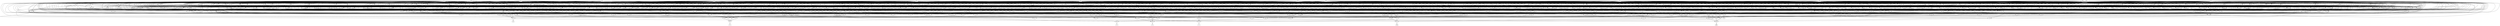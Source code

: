 digraph G {
    953 -> 547;
    996 -> 547;
    541 -> 547;
    640 -> 547;
    690 -> 547;
    458 -> 953;
    641 -> 953;
    525 -> 953;
    707 -> 953;
    362 -> 953;
    598 -> 707;
    537 -> 707;
    990 -> 707;
    415 -> 537;
    553 -> 537;
    1003 -> 415;
    652 -> 415;
    540 -> 553;
    1003 -> 553;
    1003 -> 990;
    591 -> 990;
    652 -> 990;
    529 -> 458;
    570 -> 458;
    592 -> 458;
    990 -> 458;
    598 -> 592;
    540 -> 592;
    611 -> 592;
    1003 -> 592;
    540 -> 570;
    652 -> 570;
    611 -> 529;
    591 -> 529;
    878 -> 362;
    521 -> 362;
    598 -> 362;
    611 -> 521;
    591 -> 521;
    525 -> 521;
    525 -> 878;
    641 -> 878;
    611 -> 878;
    591 -> 878;
    413 -> 996;
    609 -> 996;
    624 -> 996;
    516 -> 996;
    584 -> 516;
    595 -> 516;
    598 -> 516;
    569 -> 516;
    1003 -> 516;
    473 -> 569;
    641 -> 569;
    591 -> 569;
    652 -> 473;
    525 -> 473;
    611 -> 595;
    525 -> 595;
    525 -> 584;
    641 -> 584;
    611 -> 584;
    540 -> 624;
    641 -> 624;
    525 -> 413;
    1003 -> 413;
    611 -> 413;
    652 -> 609;
    525 -> 609;
    611 -> 609;
    591 -> 609;
    618 -> 541;
    552 -> 541;
    575 -> 541;
    355 -> 541;
    525 -> 575;
    598 -> 575;
    537 -> 575;
    641 -> 575;
    755 -> 355;
    598 -> 355;
    641 -> 355;
    591 -> 355;
    1003 -> 755;
    611 -> 755;
    525 -> 552;
    641 -> 552;
    591 -> 552;
    1003 -> 618;
    598 -> 618;
    618 -> 640;
    549 -> 640;
    537 -> 640;
    492 -> 640;
    641 -> 492;
    598 -> 492;
    591 -> 549;
    525 -> 549;
    598 -> 690;
    525 -> 690;
    521 -> 690;
    570 -> 690;
    566 -> 496;
    872 -> 496;
    480 -> 496;
    514 -> 496;
    472 -> 514;
    532 -> 514;
    364 -> 514;
    571 -> 514;
    952 -> 514;
    462 -> 364;
    625 -> 364;
    503 -> 364;
    522 -> 364;
    414 -> 364;
    583 -> 414;
    469 -> 414;
    505 -> 414;
    628 -> 414;
    971 -> 414;
    509 -> 971;
    611 -> 971;
    341 -> 971;
    559 -> 509;
    598 -> 509;
    628 -> 509;
    540 -> 505;
    591 -> 505;
    630 -> 469;
    559 -> 469;
    652 -> 583;
    632 -> 583;
    680 -> 462;
    632 -> 462;
    1003 -> 462;
    341 -> 462;
    611 -> 680;
    645 -> 680;
    1003 -> 503;
    628 -> 503;
    646 -> 503;
    591 -> 503;
    469 -> 503;
    652 -> 646;
    645 -> 646;
    439 -> 522;
    469 -> 522;
    561 -> 522;
    420 -> 522;
    467 -> 522;
    598 -> 439;
    1003 -> 439;
    632 -> 467;
    630 -> 467;
    645 -> 467;
    540 -> 420;
    611 -> 420;
    591 -> 420;
    632 -> 561;
    591 -> 561;
    439 -> 625;
    632 -> 625;
    645 -> 625;
    591 -> 625;
    341 -> 625;
    645 -> 952;
    655 -> 952;
    351 -> 952;
    657 -> 952;
    661 -> 952;
    603 -> 657;
    579 -> 657;
    611 -> 657;
    442 -> 657;
    557 -> 657;
    539 -> 442;
    646 -> 442;
    483 -> 442;
    559 -> 539;
    630 -> 539;
    632 -> 483;
    630 -> 483;
    598 -> 483;
    645 -> 483;
    652 -> 603;
    628 -> 603;
    439 -> 603;
    591 -> 603;
    645 -> 603;
    666 -> 557;
    341 -> 557;
    665 -> 557;
    611 -> 557;
    540 -> 666;
    632 -> 666;
    559 -> 666;
    628 -> 666;
    632 -> 665;
    598 -> 665;
    645 -> 665;
    341 -> 665;
    632 -> 579;
    630 -> 579;
    455 -> 661;
    670 -> 661;
    620 -> 661;
    903 -> 661;
    559 -> 903;
    652 -> 903;
    664 -> 903;
    645 -> 903;
    341 -> 903;
    598 -> 664;
    628 -> 664;
    540 -> 670;
    645 -> 670;
    559 -> 455;
    341 -> 455;
    540 -> 620;
    652 -> 620;
    341 -> 620;
    755 -> 351;
    528 -> 351;
    671 -> 351;
    719 -> 351;
    629 -> 351;
    1003 -> 629;
    671 -> 629;
    680 -> 629;
    630 -> 629;
    628 -> 629;
    652 -> 671;
    540 -> 671;
    632 -> 671;
    1003 -> 528;
    591 -> 528;
    645 -> 719;
    628 -> 719;
    341 -> 719;
    540 -> 655;
    515 -> 655;
    755 -> 655;
    632 -> 655;
    630 -> 655;
    559 -> 515;
    611 -> 515;
    591 -> 532;
    589 -> 532;
    499 -> 532;
    632 -> 499;
    505 -> 499;
    528 -> 499;
    632 -> 589;
    652 -> 589;
    341 -> 571;
    494 -> 571;
    528 -> 571;
    970 -> 571;
    601 -> 571;
    618 -> 601;
    430 -> 601;
    460 -> 601;
    341 -> 601;
    501 -> 601;
    632 -> 460;
    611 -> 460;
    630 -> 430;
    559 -> 430;
    652 -> 501;
    540 -> 501;
    630 -> 501;
    430 -> 970;
    598 -> 970;
    611 -> 970;
    628 -> 970;
    632 -> 494;
    559 -> 494;
    559 -> 472;
    628 -> 472;
    341 -> 472;
    548 -> 872;
    455 -> 872;
    621 -> 872;
    630 -> 872;
    499 -> 621;
    407 -> 621;
    674 -> 621;
    591 -> 621;
    598 -> 674;
    628 -> 674;
    570 -> 674;
    645 -> 674;
    645 -> 407;
    628 -> 407;
    618 -> 548;
    460 -> 548;
    433 -> 548;
    628 -> 548;
    632 -> 433;
    675 -> 433;
    755 -> 433;
    652 -> 675;
    611 -> 675;
    630 -> 480;
    357 -> 480;
    591 -> 480;
    359 -> 480;
    544 -> 480;
    602 -> 544;
    591 -> 544;
    489 -> 544;
    433 -> 544;
    679 -> 544;
    430 -> 679;
    628 -> 679;
    598 -> 602;
    559 -> 602;
    672 -> 602;
    681 -> 602;
    611 -> 602;
    632 -> 681;
    559 -> 681;
    598 -> 681;
    341 -> 681;
    628 -> 672;
    341 -> 672;
    540 -> 489;
    652 -> 489;
    611 -> 489;
    664 -> 359;
    469 -> 359;
    462 -> 359;
    687 -> 357;
    670 -> 357;
    559 -> 357;
    632 -> 687;
    652 -> 687;
    628 -> 687;
    666 -> 566;
    674 -> 566;
    691 -> 566;
    630 -> 566;
    611 -> 566;
    559 -> 691;
    1003 -> 691;
    670 -> 691;
    632 -> 691;
    696 -> 700;
    628 -> 700;
    598 -> 700;
    537 -> 700;
    616 -> 700;
    645 -> 616;
    685 -> 616;
    341 -> 616;
    501 -> 616;
    703 -> 616;
    712 -> 703;
    570 -> 703;
    687 -> 703;
    598 -> 712;
    628 -> 712;
    652 -> 685;
    540 -> 685;
    559 -> 685;
    540 -> 696;
    632 -> 696;
    536 -> 526;
    404 -> 526;
    452 -> 526;
    449 -> 526;
    451 -> 526;
    448 -> 536;
    343 -> 536;
    927 -> 536;
    445 -> 536;
    659 -> 536;
    441 -> 445;
    437 -> 445;
    630 -> 445;
    598 -> 445;
    641 -> 445;
    435 -> 437;
    533 -> 437;
    493 -> 437;
    512 -> 437;
    434 -> 437;
    619 -> 434;
    837 -> 434;
    488 -> 434;
    831 -> 434;
    1003 -> 488;
    559 -> 488;
    645 -> 831;
    628 -> 831;
    341 -> 831;
    632 -> 831;
    341 -> 619;
    628 -> 619;
    645 -> 619;
    632 -> 837;
    1003 -> 837;
    559 -> 837;
    559 -> 512;
    682 -> 512;
    1003 -> 682;
    632 -> 682;
    628 -> 493;
    341 -> 493;
    645 -> 493;
    632 -> 435;
    1003 -> 435;
    559 -> 435;
    645 -> 533;
    341 -> 533;
    628 -> 533;
    429 -> 441;
    435 -> 441;
    709 -> 441;
    628 -> 709;
    559 -> 709;
    645 -> 709;
    682 -> 709;
    341 -> 709;
    645 -> 429;
    628 -> 429;
    341 -> 429;
    426 -> 659;
    632 -> 659;
    562 -> 659;
    1008 -> 659;
    595 -> 659;
    638 -> 1008;
    430 -> 1008;
    319 -> 1008;
    333 -> 319;
    424 -> 319;
    645 -> 319;
    630 -> 319;
    632 -> 319;
    540 -> 424;
    652 -> 424;
    1003 -> 424;
    591 -> 333;
    1003 -> 333;
    540 -> 333;
    540 -> 638;
    632 -> 638;
    1003 -> 638;
    630 -> 562;
    341 -> 562;
    565 -> 562;
    570 -> 562;
    416 -> 562;
    645 -> 416;
    559 -> 416;
    654 -> 416;
    628 -> 416;
    333 -> 416;
    630 -> 654;
    341 -> 654;
    1003 -> 565;
    645 -> 565;
    628 -> 565;
    333 -> 426;
    424 -> 426;
    559 -> 426;
    645 -> 426;
    341 -> 426;
    409 -> 448;
    405 -> 448;
    504 -> 448;
    512 -> 448;
    403 -> 448;
    599 -> 504;
    726 -> 504;
    401 -> 504;
    611 -> 599;
    647 -> 599;
    540 -> 647;
    525 -> 647;
    645 -> 726;
    628 -> 726;
    341 -> 726;
    641 -> 401;
    598 -> 401;
    630 -> 401;
    1003 -> 405;
    551 -> 405;
    493 -> 405;
    540 -> 551;
    632 -> 551;
    559 -> 551;
    645 -> 409;
    628 -> 409;
    341 -> 409;
    630 -> 403;
    525 -> 403;
    641 -> 403;
    611 -> 403;
    598 -> 403;
    473 -> 927;
    611 -> 927;
    652 -> 343;
    591 -> 343;
    485 -> 404;
    394 -> 404;
    688 -> 404;
    713 -> 404;
    382 -> 404;
    678 -> 485;
    380 -> 485;
    379 -> 485;
    935 -> 485;
    911 -> 678;
    374 -> 678;
    937 -> 678;
    373 -> 678;
    534 -> 678;
    559 -> 911;
    370 -> 911;
    553 -> 911;
    398 -> 911;
    383 -> 911;
    652 -> 370;
    525 -> 370;
    611 -> 370;
    591 -> 370;
    632 -> 383;
    559 -> 383;
    1003 -> 383;
    652 -> 398;
    525 -> 398;
    591 -> 398;
    540 -> 398;
    559 -> 373;
    367 -> 373;
    540 -> 373;
    632 -> 373;
    374 -> 373;
    630 -> 374;
    641 -> 374;
    598 -> 374;
    652 -> 367;
    525 -> 367;
    611 -> 367;
    1003 -> 367;
    647 -> 937;
    435 -> 937;
    708 -> 937;
    401 -> 937;
    763 -> 937;
    540 -> 708;
    1003 -> 708;
    525 -> 708;
    611 -> 708;
    559 -> 708;
    591 -> 763;
    652 -> 763;
    628 -> 534;
    645 -> 534;
    341 -> 534;
    327 -> 380;
    606 -> 380;
    638 -> 380;
    430 -> 606;
    719 -> 606;
    598 -> 606;
    525 -> 606;
    951 -> 327;
    470 -> 327;
    619 -> 327;
    605 -> 327;
    549 -> 327;
    645 -> 951;
    628 -> 951;
    630 -> 605;
    559 -> 605;
    598 -> 605;
    559 -> 470;
    630 -> 470;
    341 -> 470;
    598 -> 470;
    782 -> 379;
    358 -> 379;
    391 -> 379;
    595 -> 379;
    534 -> 782;
    469 -> 782;
    598 -> 782;
    694 -> 782;
    693 -> 782;
    645 -> 693;
    628 -> 693;
    630 -> 694;
    341 -> 694;
    598 -> 694;
    559 -> 694;
    694 -> 391;
    951 -> 391;
    796 -> 391;
    721 -> 391;
    350 -> 391;
    630 -> 796;
    598 -> 796;
    632 -> 350;
    1003 -> 350;
    652 -> 350;
    559 -> 721;
    341 -> 721;
    628 -> 721;
    645 -> 721;
    1003 -> 358;
    632 -> 358;
    652 -> 358;
    348 -> 935;
    718 -> 935;
    706 -> 935;
    888 -> 935;
    549 -> 935;
    354 -> 888;
    598 -> 888;
    540 -> 888;
    766 -> 888;
    632 -> 766;
    1003 -> 766;
    628 -> 354;
    630 -> 354;
    341 -> 354;
    559 -> 354;
    645 -> 354;
    478 -> 348;
    533 -> 348;
    719 -> 348;
    346 -> 348;
    338 -> 348;
    630 -> 478;
    559 -> 478;
    598 -> 478;
    598 -> 346;
    559 -> 346;
    630 -> 346;
    1003 -> 338;
    632 -> 338;
    540 -> 338;
    766 -> 718;
    409 -> 718;
    478 -> 718;
    1003 -> 706;
    630 -> 706;
    598 -> 706;
    619 -> 706;
    464 -> 706;
    540 -> 464;
    632 -> 464;
    559 -> 464;
    662 -> 394;
    546 -> 394;
    637 -> 394;
    634 -> 394;
    335 -> 394;
    533 -> 662;
    332 -> 662;
    326 -> 662;
    323 -> 662;
    512 -> 662;
    630 -> 323;
    341 -> 323;
    948 -> 323;
    585 -> 323;
    356 -> 323;
    628 -> 585;
    645 -> 585;
    598 -> 356;
    641 -> 356;
    652 -> 948;
    525 -> 948;
    591 -> 948;
    611 -> 948;
    540 -> 332;
    525 -> 332;
    591 -> 332;
    630 -> 326;
    598 -> 326;
    641 -> 326;
    586 -> 335;
    457 -> 335;
    543 -> 335;
    609 -> 335;
    555 -> 335;
    632 -> 555;
    316 -> 555;
    598 -> 316;
    645 -> 316;
    341 -> 316;
    641 -> 316;
    630 -> 586;
    525 -> 586;
    641 -> 586;
    591 -> 586;
    540 -> 457;
    632 -> 457;
    1003 -> 457;
    652 -> 543;
    645 -> 543;
    645 -> 546;
    559 -> 546;
    418 -> 546;
    712 -> 546;
    341 -> 546;
    624 -> 418;
    609 -> 418;
    313 -> 634;
    1003 -> 634;
    677 -> 634;
    311 -> 634;
    570 -> 634;
    477 -> 311;
    549 -> 311;
    341 -> 477;
    630 -> 477;
    559 -> 477;
    628 -> 477;
    598 -> 477;
    595 -> 677;
    310 -> 677;
    559 -> 677;
    309 -> 677;
    992 -> 677;
    611 -> 992;
    630 -> 992;
    641 -> 309;
    598 -> 309;
    645 -> 309;
    628 -> 309;
    598 -> 310;
    628 -> 310;
    341 -> 310;
    624 -> 313;
    609 -> 313;
    542 -> 313;
    307 -> 313;
    520 -> 313;
    540 -> 520;
    652 -> 520;
    525 -> 520;
    641 -> 520;
    591 -> 520;
    645 -> 307;
    559 -> 307;
    630 -> 307;
    341 -> 307;
    628 -> 307;
    645 -> 542;
    559 -> 542;
    630 -> 542;
    628 -> 542;
    435 -> 637;
    429 -> 637;
    948 -> 637;
    438 -> 637;
    630 -> 438;
    598 -> 438;
    641 -> 438;
    604 -> 688;
    304 -> 688;
    479 -> 688;
    432 -> 688;
    512 -> 604;
    549 -> 604;
    429 -> 604;
    722 -> 604;
    540 -> 604;
    598 -> 722;
    630 -> 722;
    652 -> 304;
    598 -> 304;
    406 -> 304;
    1003 -> 304;
    508 -> 304;
    611 -> 406;
    1003 -> 406;
    647 -> 406;
    641 -> 508;
    645 -> 508;
    628 -> 508;
    341 -> 508;
    591 -> 479;
    587 -> 479;
    342 -> 479;
    565 -> 479;
    418 -> 479;
    837 -> 342;
    309 -> 342;
    630 -> 587;
    652 -> 587;
    349 -> 432;
    878 -> 432;
    322 -> 432;
    425 -> 432;
    456 -> 432;
    521 -> 425;
    587 -> 425;
    978 -> 425;
    598 -> 978;
    645 -> 978;
    628 -> 978;
    719 -> 456;
    363 -> 456;
    419 -> 456;
    525 -> 456;
    630 -> 363;
    598 -> 363;
    632 -> 419;
    1003 -> 419;
    559 -> 419;
    652 -> 419;
    673 -> 322;
    647 -> 322;
    476 -> 322;
    922 -> 322;
    1003 -> 673;
    632 -> 673;
    559 -> 673;
    598 -> 476;
    641 -> 476;
    630 -> 476;
    591 -> 922;
    611 -> 922;
    652 -> 349;
    559 -> 349;
    598 -> 349;
    628 -> 349;
    341 -> 349;
    715 -> 713;
    717 -> 713;
    392 -> 713;
    361 -> 713;
    649 -> 713;
    521 -> 361;
    570 -> 361;
    590 -> 361;
    418 -> 361;
    645 -> 590;
    559 -> 590;
    1003 -> 590;
    628 -> 590;
    341 -> 590;
    866 -> 649;
    595 -> 649;
    763 -> 649;
    849 -> 649;
    723 -> 649;
    539 -> 723;
    457 -> 723;
    727 -> 723;
    482 -> 723;
    525 -> 727;
    591 -> 727;
    611 -> 727;
    652 -> 727;
    641 -> 482;
    645 -> 482;
    598 -> 482;
    628 -> 482;
    559 -> 849;
    712 -> 849;
    630 -> 866;
    341 -> 866;
    729 -> 392;
    520 -> 392;
    730 -> 392;
    878 -> 730;
    409 -> 730;
    651 -> 730;
    652 -> 651;
    1003 -> 651;
    630 -> 729;
    598 -> 729;
    645 -> 729;
    628 -> 729;
    732 -> 715;
    990 -> 715;
    735 -> 715;
    738 -> 715;
    341 -> 732;
    630 -> 732;
    540 -> 735;
    525 -> 735;
    632 -> 738;
    645 -> 738;
    409 -> 717;
    727 -> 717;
    739 -> 717;
    741 -> 717;
    641 -> 739;
    630 -> 739;
    598 -> 739;
    540 -> 739;
    632 -> 741;
    559 -> 741;
    446 -> 382;
    740 -> 382;
    699 -> 382;
    809 -> 382;
    747 -> 382;
    751 -> 446;
    663 -> 446;
    628 -> 446;
    567 -> 446;
    927 -> 446;
    796 -> 567;
    559 -> 567;
    744 -> 567;
    753 -> 567;
    641 -> 567;
    598 -> 744;
    645 -> 744;
    341 -> 744;
    540 -> 753;
    632 -> 753;
    598 -> 751;
    645 -> 751;
    540 -> 663;
    630 -> 663;
    641 -> 663;
    726 -> 740;
    948 -> 740;
    438 -> 740;
    756 -> 740;
    673 -> 740;
    619 -> 756;
    332 -> 756;
    326 -> 756;
    387 -> 699;
    760 -> 699;
    761 -> 699;
    375 -> 699;
    764 -> 375;
    337 -> 375;
    724 -> 375;
    697 -> 375;
    494 -> 375;
    341 -> 724;
    630 -> 724;
    598 -> 724;
    540 -> 697;
    652 -> 697;
    525 -> 697;
    641 -> 697;
    591 -> 697;
    540 -> 764;
    525 -> 764;
    598 -> 764;
    630 -> 764;
    641 -> 764;
    652 -> 337;
    611 -> 337;
    591 -> 337;
    767 -> 387;
    400 -> 387;
    838 -> 387;
    663 -> 387;
    628 -> 387;
    598 -> 838;
    645 -> 838;
    598 -> 767;
    641 -> 767;
    652 -> 400;
    630 -> 400;
    559 -> 400;
    341 -> 760;
    768 -> 760;
    624 -> 760;
    430 -> 760;
    712 -> 760;
    540 -> 768;
    559 -> 768;
    641 -> 768;
    525 -> 761;
    611 -> 761;
    591 -> 761;
    775 -> 809;
    533 -> 809;
    440 -> 809;
    776 -> 809;
    895 -> 809;
    430 -> 776;
    780 -> 776;
    1003 -> 776;
    628 -> 776;
    598 -> 780;
    645 -> 780;
    341 -> 780;
    600 -> 440;
    781 -> 440;
    719 -> 440;
    783 -> 440;
    630 -> 783;
    559 -> 783;
    598 -> 783;
    1003 -> 783;
    598 -> 600;
    645 -> 600;
    628 -> 600;
    341 -> 600;
    630 -> 781;
    1003 -> 781;
    559 -> 781;
    595 -> 895;
    589 -> 895;
    401 -> 775;
    727 -> 775;
    837 -> 775;
    365 -> 775;
    403 -> 775;
    632 -> 365;
    1003 -> 365;
    652 -> 365;
    559 -> 365;
    591 -> 365;
    673 -> 747;
    719 -> 747;
    785 -> 747;
    787 -> 747;
    325 -> 747;
    726 -> 787;
    429 -> 787;
    1003 -> 787;
    559 -> 787;
    632 -> 787;
    647 -> 785;
    722 -> 785;
    641 -> 785;
    591 -> 785;
    788 -> 325;
    748 -> 325;
    761 -> 325;
    770 -> 325;
    645 -> 748;
    559 -> 748;
    341 -> 748;
    645 -> 788;
    630 -> 788;
    540 -> 770;
    628 -> 770;
    641 -> 770;
    1003 -> 770;
    710 -> 452;
    591 -> 452;
    638 -> 452;
    790 -> 452;
    513 -> 452;
    370 -> 790;
    429 -> 790;
    374 -> 790;
    443 -> 790;
    792 -> 790;
    630 -> 792;
    588 -> 792;
    482 -> 792;
    531 -> 792;
    559 -> 792;
    341 -> 531;
    529 -> 531;
    992 -> 531;
    407 -> 531;
    492 -> 531;
    652 -> 588;
    525 -> 588;
    611 -> 588;
    591 -> 588;
    628 -> 443;
    793 -> 443;
    388 -> 443;
    652 -> 388;
    559 -> 388;
    525 -> 793;
    611 -> 793;
    591 -> 793;
    795 -> 513;
    797 -> 513;
    802 -> 513;
    598 -> 513;
    595 -> 513;
    534 -> 802;
    478 -> 802;
    803 -> 802;
    331 -> 802;
    722 -> 331;
    804 -> 331;
    560 -> 331;
    808 -> 331;
    810 -> 331;
    632 -> 808;
    591 -> 808;
    652 -> 808;
    645 -> 810;
    559 -> 810;
    341 -> 810;
    630 -> 810;
    598 -> 810;
    645 -> 804;
    628 -> 804;
    341 -> 804;
    1003 -> 804;
    632 -> 560;
    559 -> 560;
    652 -> 803;
    632 -> 803;
    1003 -> 803;
    726 -> 797;
    493 -> 797;
    630 -> 797;
    559 -> 797;
    803 -> 797;
    646 -> 795;
    539 -> 795;
    619 -> 795;
    383 -> 795;
    827 -> 710;
    540 -> 710;
    848 -> 710;
    611 -> 710;
    525 -> 710;
    396 -> 848;
    978 -> 848;
    696 -> 848;
    320 -> 848;
    626 -> 848;
    645 -> 320;
    722 -> 320;
    780 -> 320;
    346 -> 320;
    598 -> 626;
    341 -> 626;
    464 -> 626;
    540 -> 396;
    630 -> 396;
    341 -> 827;
    630 -> 827;
    598 -> 827;
    628 -> 827;
    559 -> 827;
    812 -> 449;
    577 -> 449;
    384 -> 449;
    737 -> 449;
    468 -> 449;
    658 -> 384;
    813 -> 384;
    652 -> 384;
    815 -> 384;
    818 -> 384;
    819 -> 818;
    505 -> 818;
    347 -> 818;
    823 -> 818;
    719 -> 818;
    825 -> 823;
    826 -> 823;
    539 -> 823;
    356 -> 823;
    635 -> 823;
    652 -> 826;
    632 -> 826;
    559 -> 826;
    540 -> 825;
    632 -> 825;
    630 -> 825;
    525 -> 635;
    611 -> 635;
    591 -> 635;
    413 -> 347;
    826 -> 347;
    326 -> 347;
    507 -> 347;
    356 -> 347;
    540 -> 507;
    652 -> 507;
    525 -> 507;
    611 -> 507;
    591 -> 507;
    982 -> 819;
    409 -> 819;
    951 -> 819;
    829 -> 819;
    403 -> 819;
    559 -> 982;
    1003 -> 982;
    632 -> 982;
    341 -> 829;
    1003 -> 829;
    559 -> 829;
    632 -> 829;
    832 -> 815;
    630 -> 815;
    930 -> 815;
    833 -> 815;
    835 -> 815;
    552 -> 832;
    611 -> 832;
    836 -> 832;
    645 -> 832;
    652 -> 836;
    525 -> 836;
    641 -> 836;
    611 -> 836;
    471 -> 833;
    584 -> 833;
    559 -> 833;
    591 -> 471;
    652 -> 471;
    341 -> 471;
    839 -> 930;
    761 -> 930;
    312 -> 930;
    525 -> 312;
    559 -> 312;
    630 -> 312;
    641 -> 312;
    611 -> 312;
    645 -> 839;
    341 -> 839;
    641 -> 839;
    540 -> 835;
    632 -> 835;
    1003 -> 835;
    599 -> 658;
    673 -> 658;
    534 -> 658;
    401 -> 658;
    611 -> 813;
    840 -> 813;
    341 -> 813;
    630 -> 813;
    342 -> 813;
    628 -> 840;
    401 -> 840;
    647 -> 840;
    922 -> 840;
    435 -> 840;
    841 -> 468;
    476 -> 468;
    683 -> 468;
    842 -> 468;
    761 -> 468;
    316 -> 842;
    753 -> 842;
    563 -> 842;
    825 -> 563;
    530 -> 563;
    326 -> 563;
    826 -> 563;
    598 -> 530;
    645 -> 530;
    641 -> 530;
    844 -> 683;
    845 -> 683;
    551 -> 683;
    722 -> 844;
    641 -> 844;
    598 -> 845;
    341 -> 845;
    641 -> 845;
    645 -> 841;
    682 -> 841;
    623 -> 841;
    305 -> 841;
    771 -> 841;
    533 -> 771;
    559 -> 771;
    721 -> 771;
    948 -> 771;
    766 -> 771;
    591 -> 305;
    673 -> 305;
    647 -> 305;
    719 -> 305;
    538 -> 623;
    502 -> 623;
    525 -> 538;
    611 -> 538;
    540 -> 502;
    652 -> 502;
    591 -> 502;
    847 -> 812;
    569 -> 812;
    334 -> 812;
    641 -> 812;
    457 -> 812;
    862 -> 334;
    645 -> 334;
    341 -> 334;
    337 -> 334;
    580 -> 334;
    851 -> 580;
    525 -> 580;
    630 -> 580;
    645 -> 851;
    559 -> 851;
    652 -> 862;
    525 -> 862;
    591 -> 862;
    559 -> 847;
    341 -> 847;
    570 -> 737;
    798 -> 737;
    852 -> 737;
    853 -> 737;
    733 -> 737;
    550 -> 798;
    549 -> 798;
    533 -> 798;
    854 -> 798;
    643 -> 798;
    830 -> 643;
    665 -> 643;
    817 -> 643;
    611 -> 643;
    525 -> 643;
    598 -> 817;
    645 -> 817;
    628 -> 817;
    341 -> 817;
    645 -> 830;
    559 -> 830;
    598 -> 830;
    630 -> 830;
    628 -> 830;
    539 -> 854;
    857 -> 854;
    401 -> 854;
    896 -> 854;
    793 -> 854;
    525 -> 857;
    591 -> 857;
    611 -> 857;
    630 -> 896;
    641 -> 896;
    598 -> 896;
    559 -> 896;
    632 -> 550;
    860 -> 550;
    681 -> 550;
    410 -> 550;
    729 -> 550;
    645 -> 860;
    341 -> 860;
    630 -> 860;
    559 -> 860;
    598 -> 860;
    632 -> 410;
    630 -> 410;
    598 -> 410;
    645 -> 410;
    863 -> 733;
    850 -> 733;
    867 -> 733;
    377 -> 733;
    869 -> 733;
    356 -> 863;
    873 -> 863;
    632 -> 873;
    1003 -> 873;
    559 -> 873;
    726 -> 377;
    383 -> 377;
    476 -> 377;
    619 -> 867;
    438 -> 867;
    874 -> 867;
    632 -> 874;
    1003 -> 874;
    559 -> 874;
    540 -> 869;
    525 -> 869;
    611 -> 869;
    591 -> 869;
    628 -> 850;
    630 -> 850;
    341 -> 850;
    645 -> 850;
    875 -> 852;
    598 -> 852;
    641 -> 852;
    921 -> 852;
    332 -> 852;
    619 -> 921;
    363 -> 921;
    874 -> 921;
    641 -> 921;
    630 -> 875;
    341 -> 875;
    951 -> 875;
    982 -> 875;
    714 -> 853;
    1000 -> 853;
    695 -> 853;
    595 -> 853;
    539 -> 714;
    493 -> 714;
    358 -> 714;
    598 -> 714;
    430 -> 695;
    632 -> 695;
    467 -> 695;
    570 -> 695;
    598 -> 695;
    560 -> 1000;
    620 -> 1000;
    598 -> 1000;
    581 -> 1000;
    990 -> 1000;
    632 -> 581;
    630 -> 581;
    645 -> 581;
    876 -> 577;
    873 -> 577;
    877 -> 577;
    332 -> 577;
    630 -> 876;
    341 -> 876;
    598 -> 876;
    641 -> 876;
    585 -> 876;
    630 -> 877;
    341 -> 877;
    383 -> 877;
    598 -> 877;
    879 -> 877;
    645 -> 879;
    628 -> 879;
    641 -> 879;
    915 -> 451;
    353 -> 451;
    686 -> 451;
    880 -> 451;
    752 -> 451;
    631 -> 915;
    881 -> 915;
    777 -> 915;
    882 -> 915;
    889 -> 915;
    738 -> 631;
    594 -> 631;
    527 -> 631;
    720 -> 631;
    893 -> 631;
    724 -> 594;
    697 -> 594;
    645 -> 893;
    894 -> 893;
    897 -> 893;
    470 -> 893;
    632 -> 894;
    591 -> 894;
    1003 -> 894;
    525 -> 894;
    540 -> 894;
    632 -> 897;
    628 -> 897;
    494 -> 527;
    341 -> 527;
    307 -> 527;
    735 -> 527;
    990 -> 527;
    898 -> 720;
    586 -> 720;
    902 -> 720;
    525 -> 898;
    341 -> 898;
    611 -> 898;
    591 -> 898;
    641 -> 898;
    652 -> 902;
    632 -> 902;
    1003 -> 902;
    559 -> 902;
    906 -> 881;
    650 -> 881;
    909 -> 881;
    524 -> 881;
    314 -> 881;
    726 -> 524;
    374 -> 524;
    948 -> 524;
    873 -> 524;
    540 -> 524;
    628 -> 314;
    673 -> 314;
    476 -> 314;
    857 -> 314;
    615 -> 314;
    645 -> 615;
    341 -> 615;
    641 -> 909;
    793 -> 909;
    899 -> 909;
    1003 -> 909;
    472 -> 909;
    540 -> 899;
    652 -> 899;
    598 -> 899;
    611 -> 899;
    1003 -> 899;
    457 -> 650;
    910 -> 650;
    837 -> 650;
    438 -> 650;
    559 -> 910;
    598 -> 910;
    641 -> 910;
    591 -> 906;
    719 -> 906;
    473 -> 906;
    891 -> 777;
    912 -> 777;
    749 -> 777;
    967 -> 777;
    559 -> 891;
    403 -> 891;
    914 -> 891;
    632 -> 891;
    409 -> 891;
    540 -> 914;
    652 -> 914;
    591 -> 914;
    1003 -> 912;
    628 -> 912;
    784 -> 912;
    916 -> 912;
    652 -> 784;
    525 -> 784;
    641 -> 784;
    611 -> 784;
    591 -> 784;
    630 -> 916;
    559 -> 916;
    525 -> 916;
    641 -> 916;
    591 -> 916;
    533 -> 749;
    401 -> 749;
    982 -> 749;
    857 -> 749;
    540 -> 749;
    850 -> 967;
    894 -> 967;
    559 -> 967;
    598 -> 967;
    630 -> 882;
    341 -> 882;
    436 -> 882;
    920 -> 882;
    759 -> 882;
    598 -> 920;
    488 -> 920;
    502 -> 920;
    538 -> 920;
    591 -> 759;
    374 -> 759;
    874 -> 759;
    540 -> 759;
    619 -> 759;
    641 -> 436;
    628 -> 436;
    356 -> 889;
    869 -> 889;
    875 -> 889;
    418 -> 889;
    843 -> 889;
    645 -> 843;
    559 -> 843;
    598 -> 843;
    632 -> 843;
    341 -> 843;
    923 -> 353;
    928 -> 353;
    779 -> 353;
    929 -> 353;
    931 -> 353;
    447 -> 931;
    668 -> 931;
    510 -> 931;
    806 -> 931;
    736 -> 931;
    761 -> 510;
    828 -> 510;
    932 -> 510;
    934 -> 510;
    936 -> 510;
    641 -> 936;
    598 -> 936;
    540 -> 936;
    645 -> 936;
    628 -> 936;
    611 -> 934;
    630 -> 934;
    591 -> 934;
    652 -> 934;
    630 -> 828;
    540 -> 828;
    645 -> 828;
    641 -> 828;
    652 -> 932;
    632 -> 932;
    1003 -> 932;
    473 -> 447;
    719 -> 447;
    938 -> 447;
    960 -> 447;
    630 -> 938;
    641 -> 938;
    632 -> 960;
    1003 -> 960;
    559 -> 960;
    598 -> 960;
    383 -> 668;
    438 -> 668;
    588 -> 668;
    719 -> 806;
    940 -> 806;
    473 -> 806;
    943 -> 806;
    609 -> 806;
    540 -> 940;
    1003 -> 940;
    641 -> 940;
    611 -> 940;
    540 -> 943;
    598 -> 943;
    645 -> 943;
    641 -> 943;
    632 -> 943;
    761 -> 736;
    932 -> 736;
    839 -> 736;
    701 -> 736;
    784 -> 736;
    540 -> 701;
    632 -> 701;
    1003 -> 701;
    645 -> 701;
    341 -> 701;
    599 -> 923;
    719 -> 923;
    476 -> 923;
    874 -> 923;
    418 -> 779;
    560 -> 779;
    598 -> 779;
    385 -> 779;
    494 -> 385;
    719 -> 385;
    367 -> 385;
    438 -> 385;
    878 -> 929;
    944 -> 929;
    945 -> 929;
    947 -> 929;
    739 -> 947;
    874 -> 947;
    719 -> 947;
    386 -> 947;
    609 -> 947;
    1003 -> 386;
    630 -> 386;
    645 -> 386;
    628 -> 386;
    641 -> 386;
    652 -> 944;
    630 -> 944;
    978 -> 944;
    761 -> 945;
    826 -> 945;
    845 -> 945;
    435 -> 928;
    409 -> 928;
    401 -> 928;
    727 -> 928;
    820 -> 686;
    925 -> 686;
    949 -> 686;
    954 -> 686;
    508 -> 820;
    864 -> 820;
    517 -> 820;
    821 -> 820;
    956 -> 820;
    712 -> 821;
    615 -> 821;
    521 -> 821;
    704 -> 821;
    817 -> 821;
    540 -> 704;
    652 -> 704;
    525 -> 704;
    641 -> 704;
    509 -> 956;
    624 -> 956;
    609 -> 956;
    520 -> 956;
    477 -> 956;
    591 -> 517;
    652 -> 517;
    628 -> 517;
    312 -> 517;
    975 -> 517;
    540 -> 975;
    1003 -> 975;
    540 -> 864;
    652 -> 864;
    598 -> 864;
    609 -> 925;
    868 -> 925;
    704 -> 925;
    462 -> 925;
    957 -> 925;
    874 -> 957;
    719 -> 957;
    764 -> 957;
    961 -> 957;
    962 -> 957;
    611 -> 962;
    645 -> 962;
    341 -> 962;
    559 -> 962;
    630 -> 962;
    632 -> 961;
    1003 -> 961;
    591 -> 961;
    525 -> 961;
    652 -> 961;
    632 -> 868;
    630 -> 868;
    598 -> 868;
    645 -> 868;
    641 -> 868;
    964 -> 949;
    761 -> 949;
    623 -> 949;
    966 -> 949;
    968 -> 966;
    682 -> 966;
    356 -> 966;
    341 -> 966;
    559 -> 968;
    645 -> 968;
    887 -> 964;
    918 -> 964;
    652 -> 887;
    1003 -> 887;
    559 -> 887;
    628 -> 918;
    341 -> 918;
    641 -> 918;
    409 -> 954;
    383 -> 954;
    438 -> 954;
    793 -> 954;
    969 -> 954;
    878 -> 969;
    712 -> 969;
    615 -> 969;
    540 -> 880;
    807 -> 880;
    773 -> 880;
    904 -> 880;
    972 -> 880;
    589 -> 773;
    708 -> 773;
    976 -> 773;
    401 -> 773;
    429 -> 773;
    725 -> 976;
    457 -> 976;
    837 -> 976;
    647 -> 976;
    763 -> 976;
    525 -> 725;
    611 -> 725;
    979 -> 972;
    326 -> 972;
    352 -> 972;
    844 -> 972;
    927 -> 972;
    982 -> 979;
    534 -> 979;
    726 -> 979;
    874 -> 979;
    493 -> 352;
    982 -> 352;
    619 -> 352;
    383 -> 352;
    493 -> 807;
    401 -> 807;
    383 -> 807;
    948 -> 807;
    981 -> 807;
    401 -> 981;
    741 -> 981;
    804 -> 981;
    857 -> 981;
    983 -> 904;
    990 -> 904;
    870 -> 904;
    595 -> 904;
    559 -> 983;
    645 -> 983;
    628 -> 983;
    630 -> 983;
    463 -> 983;
    645 -> 463;
    632 -> 463;
    559 -> 463;
    628 -> 463;
    341 -> 463;
    341 -> 870;
    630 -> 870;
    559 -> 870;
    628 -> 870;
    424 -> 870;
    984 -> 752;
    987 -> 752;
    656 -> 752;
    988 -> 752;
    574 -> 752;
    892 -> 988;
    429 -> 988;
    374 -> 988;
    540 -> 988;
    750 -> 988;
    551 -> 750;
    378 -> 750;
    751 -> 750;
    825 -> 750;
    836 -> 750;
    598 -> 378;
    341 -> 378;
    591 -> 892;
    611 -> 892;
    559 -> 892;
    473 -> 892;
    989 -> 892;
    632 -> 989;
    1003 -> 989;
    991 -> 987;
    850 -> 987;
    412 -> 987;
    927 -> 987;
    310 -> 412;
    641 -> 412;
    498 -> 412;
    389 -> 412;
    540 -> 389;
    559 -> 389;
    630 -> 498;
    598 -> 498;
    641 -> 498;
    628 -> 498;
    552 -> 991;
    618 -> 991;
    435 -> 991;
    647 -> 991;
    858 -> 656;
    993 -> 656;
    995 -> 656;
    941 -> 656;
    917 -> 656;
    758 -> 941;
    997 -> 941;
    525 -> 941;
    508 -> 941;
    999 -> 941;
    641 -> 997;
    645 -> 997;
    628 -> 997;
    525 -> 758;
    630 -> 758;
    611 -> 758;
    540 -> 999;
    652 -> 999;
    1003 -> 999;
    598 -> 999;
    591 -> 999;
    540 -> 917;
    565 -> 917;
    630 -> 917;
    1001 -> 917;
    836 -> 917;
    540 -> 1001;
    1003 -> 1001;
    559 -> 1001;
    628 -> 1001;
    341 -> 1001;
    529 -> 995;
    492 -> 995;
    619 -> 995;
    419 -> 995;
    598 -> 993;
    533 -> 993;
    600 -> 993;
    630 -> 993;
    641 -> 993;
    473 -> 858;
    873 -> 858;
    611 -> 858;
    1004 -> 984;
    612 -> 984;
    308 -> 984;
    919 -> 984;
    793 -> 984;
    598 -> 308;
    641 -> 308;
    494 -> 308;
    1003 -> 308;
    341 -> 308;
    732 -> 612;
    632 -> 612;
    545 -> 612;
    439 -> 612;
    641 -> 545;
    645 -> 545;
    997 -> 1004;
    1005 -> 1004;
    436 -> 1004;
    783 -> 1004;
    630 -> 1005;
    598 -> 1005;
    1003 -> 1005;
    540 -> 919;
    652 -> 919;
    865 -> 574;
    874 -> 574;
    837 -> 574;
    1007 -> 574;
    974 -> 574;
    409 -> 1007;
    586 -> 1007;
    767 -> 1007;
    409 -> 865;
    767 -> 865;
    758 -> 865;
    738 -> 974;
    764 -> 974;
    337 -> 974;
    856 -> 924;
    1009 -> 924;
    1011 -> 924;
    1012 -> 924;
    330 -> 924;
    302 -> 856;
    329 -> 856;
    667 -> 856;
    301 -> 856;
    1006 -> 856;
    560 -> 302;
    975 -> 302;
    584 -> 302;
    300 -> 302;
    299 -> 302;
    611 -> 299;
    951 -> 299;
    492 -> 299;
    986 -> 299;
    559 -> 299;
    545 -> 986;
    540 -> 986;
    611 -> 986;
    591 -> 986;
    936 -> 986;
    628 -> 300;
    297 -> 300;
    598 -> 300;
    551 -> 300;
    540 -> 297;
    1003 -> 297;
    559 -> 297;
    573 -> 329;
    300 -> 329;
    645 -> 329;
    644 -> 329;
    295 -> 329;
    611 -> 295;
    873 -> 295;
    505 -> 295;
    294 -> 295;
    598 -> 295;
    559 -> 294;
    540 -> 294;
    632 -> 294;
    763 -> 294;
    611 -> 294;
    1003 -> 573;
    628 -> 573;
    388 -> 573;
    826 -> 573;
    598 -> 573;
    525 -> 644;
    641 -> 644;
    902 -> 667;
    573 -> 667;
    559 -> 667;
    293 -> 667;
    552 -> 667;
    460 -> 293;
    591 -> 293;
    647 -> 293;
    585 -> 293;
    292 -> 293;
    598 -> 292;
    525 -> 292;
    591 -> 292;
    645 -> 292;
    692 -> 292;
    540 -> 692;
    1003 -> 692;
    632 -> 692;
    290 -> 301;
    559 -> 301;
    525 -> 301;
    591 -> 301;
    321 -> 301;
    645 -> 290;
    770 -> 290;
    943 -> 290;
    289 -> 290;
    628 -> 289;
    641 -> 289;
    838 -> 289;
    855 -> 321;
    741 -> 321;
    288 -> 321;
    492 -> 321;
    543 -> 288;
    559 -> 288;
    632 -> 288;
    922 -> 288;
    611 -> 855;
    505 -> 855;
    287 -> 855;
    611 -> 287;
    645 -> 287;
    591 -> 287;
    591 -> 1006;
    286 -> 1006;
    559 -> 1006;
    284 -> 1006;
    282 -> 1006;
    281 -> 284;
    932 -> 284;
    278 -> 284;
    277 -> 278;
    598 -> 278;
    628 -> 278;
    645 -> 278;
    611 -> 277;
    1003 -> 277;
    641 -> 277;
    652 -> 277;
    525 -> 277;
    598 -> 281;
    591 -> 281;
    641 -> 281;
    525 -> 281;
    645 -> 281;
    525 -> 286;
    687 -> 286;
    645 -> 286;
    611 -> 286;
    360 -> 286;
    611 -> 360;
    951 -> 360;
    598 -> 360;
    415 -> 360;
    835 -> 282;
    965 -> 282;
    559 -> 282;
    276 -> 282;
    705 -> 282;
    671 -> 705;
    767 -> 705;
    770 -> 705;
    645 -> 705;
    761 -> 705;
    598 -> 965;
    725 -> 965;
    644 -> 965;
    645 -> 965;
    628 -> 276;
    618 -> 276;
    540 -> 276;
    632 -> 276;
    857 -> 276;
    772 -> 1009;
    274 -> 1009;
    273 -> 1009;
    636 -> 1009;
    559 -> 1009;
    641 -> 772;
    803 -> 772;
    680 -> 772;
    272 -> 772;
    728 -> 772;
    997 -> 728;
    652 -> 728;
    591 -> 728;
    271 -> 728;
    755 -> 728;
    543 -> 271;
    436 -> 271;
    358 -> 272;
    973 -> 272;
    664 -> 272;
    990 -> 272;
    269 -> 272;
    652 -> 269;
    628 -> 269;
    702 -> 269;
    1003 -> 269;
    751 -> 269;
    652 -> 702;
    611 -> 702;
    591 -> 702;
    598 -> 973;
    611 -> 973;
    645 -> 973;
    899 -> 636;
    268 -> 636;
    704 -> 636;
    525 -> 636;
    645 -> 636;
    897 -> 268;
    618 -> 268;
    502 -> 268;
    538 -> 273;
    289 -> 273;
    578 -> 273;
    525 -> 578;
    645 -> 578;
    611 -> 578;
    267 -> 578;
    652 -> 267;
    632 -> 267;
    1003 -> 267;
    641 -> 267;
    793 -> 274;
    899 -> 274;
    588 -> 274;
    266 -> 274;
    520 -> 274;
    628 -> 266;
    632 -> 266;
    265 -> 1011;
    263 -> 1011;
    262 -> 1011;
    423 -> 1011;
    261 -> 1011;
    397 -> 265;
    751 -> 265;
    685 -> 265;
    1010 -> 265;
    886 -> 265;
    766 -> 1010;
    545 -> 1010;
    591 -> 1010;
    260 -> 1010;
    561 -> 260;
    460 -> 260;
    492 -> 260;
    645 -> 260;
    259 -> 886;
    857 -> 886;
    559 -> 886;
    927 -> 886;
    257 -> 886;
    598 -> 259;
    932 -> 259;
    897 -> 259;
    645 -> 259;
    530 -> 257;
    741 -> 257;
    488 -> 257;
    879 -> 257;
    505 -> 397;
    873 -> 397;
    696 -> 397;
    675 -> 397;
    628 -> 263;
    942 -> 263;
    570 -> 263;
    256 -> 263;
    794 -> 263;
    419 -> 794;
    751 -> 794;
    591 -> 794;
    768 -> 794;
    927 -> 794;
    559 -> 256;
    793 -> 256;
    632 -> 256;
    693 -> 256;
    591 -> 942;
    611 -> 942;
    559 -> 942;
    255 -> 262;
    638 -> 262;
    283 -> 262;
    253 -> 262;
    252 -> 262;
    645 -> 253;
    712 -> 253;
    250 -> 253;
    248 -> 253;
    559 -> 253;
    598 -> 248;
    793 -> 248;
    552 -> 248;
    645 -> 248;
    835 -> 248;
    611 -> 250;
    1003 -> 250;
    247 -> 250;
    525 -> 247;
    591 -> 247;
    528 -> 252;
    933 -> 252;
    583 -> 252;
    754 -> 252;
    559 -> 252;
    598 -> 933;
    725 -> 933;
    645 -> 933;
    460 -> 754;
    561 -> 754;
    473 -> 754;
    585 -> 754;
    932 -> 283;
    835 -> 283;
    712 -> 283;
    552 -> 283;
    245 -> 283;
    645 -> 245;
    611 -> 245;
    591 -> 255;
    645 -> 255;
    559 -> 255;
    598 -> 255;
    611 -> 255;
    628 -> 423;
    645 -> 423;
    570 -> 423;
    244 -> 423;
    243 -> 423;
    245 -> 243;
    664 -> 243;
    553 -> 243;
    559 -> 243;
    515 -> 244;
    645 -> 244;
    591 -> 244;
    696 -> 244;
    628 -> 244;
    645 -> 261;
    641 -> 261;
    242 -> 261;
    240 -> 261;
    1003 -> 242;
    628 -> 242;
    784 -> 242;
    439 -> 240;
    383 -> 240;
    588 -> 240;
    239 -> 1012;
    238 -> 1012;
    572 -> 1012;
    303 -> 1012;
    291 -> 1012;
    645 -> 303;
    235 -> 303;
    774 -> 303;
    233 -> 303;
    231 -> 303;
    540 -> 233;
    645 -> 233;
    955 -> 233;
    435 -> 233;
    716 -> 233;
    559 -> 716;
    746 -> 716;
    632 -> 716;
    763 -> 716;
    611 -> 716;
    1003 -> 746;
    598 -> 746;
    641 -> 955;
    611 -> 955;
    591 -> 955;
    641 -> 231;
    1003 -> 231;
    288 -> 231;
    230 -> 231;
    345 -> 231;
    460 -> 345;
    553 -> 345;
    702 -> 345;
    545 -> 345;
    685 -> 345;
    228 -> 230;
    598 -> 230;
    628 -> 230;
    645 -> 230;
    559 -> 230;
    1003 -> 228;
    591 -> 228;
    641 -> 228;
    540 -> 228;
    525 -> 228;
    389 -> 235;
    266 -> 235;
    725 -> 235;
    553 -> 774;
    559 -> 774;
    652 -> 774;
    751 -> 774;
    420 -> 774;
    652 -> 291;
    250 -> 291;
    849 -> 291;
    1003 -> 291;
    237 -> 291;
    628 -> 237;
    297 -> 237;
    933 -> 237;
    388 -> 237;
    226 -> 237;
    628 -> 226;
    767 -> 226;
    247 -> 226;
    1003 -> 572;
    857 -> 572;
    978 -> 572;
    559 -> 572;
    225 -> 572;
    528 -> 225;
    685 -> 225;
    436 -> 225;
    645 -> 225;
    664 -> 239;
    540 -> 239;
    525 -> 239;
    224 -> 239;
    645 -> 239;
    652 -> 224;
    529 -> 224;
    515 -> 238;
    951 -> 238;
    333 -> 238;
    598 -> 238;
    222 -> 330;
    669 -> 330;
    994 -> 330;
    511 -> 330;
    481 -> 330;
    920 -> 222;
    221 -> 222;
    219 -> 222;
    218 -> 222;
    216 -> 222;
    521 -> 216;
    570 -> 216;
    418 -> 216;
    855 -> 221;
    488 -> 221;
    436 -> 221;
    215 -> 221;
    598 -> 215;
    628 -> 215;
    922 -> 215;
    488 -> 215;
    647 -> 215;
    559 -> 219;
    763 -> 219;
    519 -> 219;
    564 -> 219;
    214 -> 219;
    492 -> 519;
    628 -> 519;
    245 -> 214;
    646 -> 214;
    540 -> 214;
    559 -> 214;
    525 -> 214;
    543 -> 564;
    559 -> 564;
    591 -> 564;
    525 -> 564;
    482 -> 218;
    529 -> 218;
    213 -> 218;
    210 -> 218;
    553 -> 213;
    515 -> 213;
    997 -> 213;
    591 -> 210;
    482 -> 210;
    309 -> 210;
    652 -> 210;
    559 -> 210;
    525 -> 669;
    381 -> 669;
    645 -> 669;
    389 -> 669;
    208 -> 669;
    598 -> 208;
    628 -> 208;
    641 -> 208;
    538 -> 208;
    611 -> 381;
    919 -> 381;
    266 -> 381;
    598 -> 994;
    628 -> 994;
    645 -> 994;
    249 -> 994;
    207 -> 994;
    350 -> 207;
    287 -> 207;
    559 -> 207;
    598 -> 207;
    652 -> 249;
    1003 -> 249;
    559 -> 249;
    525 -> 249;
    591 -> 249;
    598 -> 511;
    660 -> 511;
    645 -> 511;
    914 -> 511;
    206 -> 511;
    551 -> 660;
    635 -> 660;
    611 -> 206;
    559 -> 206;
    645 -> 206;
    632 -> 206;
    598 -> 206;
    859 -> 481;
    559 -> 481;
    687 -> 481;
    666 -> 481;
    245 -> 481;
    645 -> 859;
    591 -> 859;
    205 -> 204;
    203 -> 204;
    202 -> 204;
    454 -> 204;
    200 -> 204;
    411 -> 200;
    199 -> 200;
    197 -> 200;
    653 -> 200;
    196 -> 200;
    194 -> 197;
    193 -> 197;
    492 -> 197;
    191 -> 197;
    190 -> 197;
    1003 -> 191;
    914 -> 191;
    306 -> 191;
    436 -> 191;
    755 -> 306;
    589 -> 306;
    553 -> 306;
    460 -> 306;
    682 -> 190;
    422 -> 190;
    628 -> 190;
    521 -> 190;
    189 -> 190;
    598 -> 422;
    591 -> 422;
    538 -> 422;
    836 -> 422;
    561 -> 189;
    611 -> 189;
    598 -> 189;
    415 -> 189;
    628 -> 193;
    529 -> 193;
    187 -> 193;
    628 -> 187;
    652 -> 187;
    591 -> 187;
    632 -> 187;
    628 -> 194;
    540 -> 194;
    611 -> 194;
    632 -> 194;
    835 -> 199;
    584 -> 199;
    209 -> 199;
    614 -> 199;
    487 -> 199;
    611 -> 614;
    598 -> 614;
    497 -> 614;
    186 -> 614;
    985 -> 614;
    641 -> 985;
    194 -> 985;
    528 -> 985;
    746 -> 985;
    808 -> 985;
    641 -> 186;
    1003 -> 186;
    489 -> 186;
    628 -> 186;
    540 -> 497;
    652 -> 497;
    632 -> 497;
    696 -> 487;
    519 -> 487;
    183 -> 487;
    628 -> 183;
    591 -> 183;
    589 -> 183;
    525 -> 183;
    652 -> 209;
    735 -> 209;
    632 -> 209;
    549 -> 209;
    628 -> 209;
    591 -> 411;
    692 -> 411;
    805 -> 411;
    598 -> 411;
    538 -> 411;
    753 -> 805;
    641 -> 805;
    561 -> 653;
    767 -> 653;
    805 -> 653;
    611 -> 653;
    473 -> 653;
    641 -> 196;
    1003 -> 196;
    187 -> 196;
    611 -> 196;
    182 -> 196;
    632 -> 182;
    598 -> 182;
    473 -> 182;
    641 -> 182;
    628 -> 182;
    180 -> 203;
    178 -> 203;
    436 -> 203;
    176 -> 203;
    175 -> 176;
    632 -> 176;
    628 -> 176;
    173 -> 176;
    598 -> 176;
    897 -> 173;
    333 -> 173;
    171 -> 173;
    591 -> 171;
    628 -> 171;
    553 -> 171;
    638 -> 171;
    611 -> 171;
    611 -> 175;
    1003 -> 175;
    647 -> 175;
    228 -> 175;
    611 -> 180;
    1003 -> 180;
    589 -> 180;
    591 -> 180;
    460 -> 178;
    675 -> 178;
    682 -> 178;
    505 -> 178;
    611 -> 202;
    444 -> 202;
    170 -> 202;
    198 -> 202;
    344 -> 202;
    766 -> 344;
    569 -> 344;
    242 -> 344;
    466 -> 344;
    216 -> 344;
    611 -> 466;
    540 -> 466;
    628 -> 466;
    632 -> 466;
    525 -> 466;
    770 -> 444;
    332 -> 444;
    226 -> 444;
    519 -> 198;
    703 -> 198;
    185 -> 198;
    168 -> 198;
    611 -> 185;
    632 -> 185;
    628 -> 185;
    591 -> 185;
    864 -> 185;
    350 -> 168;
    638 -> 168;
    664 -> 168;
    439 -> 170;
    588 -> 170;
    520 -> 170;
    632 -> 170;
    167 -> 454;
    484 -> 454;
    632 -> 454;
    177 -> 454;
    628 -> 454;
    628 -> 177;
    166 -> 177;
    208 -> 177;
    598 -> 166;
    591 -> 166;
    599 -> 166;
    486 -> 166;
    540 -> 486;
    525 -> 486;
    1003 -> 486;
    641 -> 486;
    267 -> 484;
    899 -> 484;
    632 -> 484;
    165 -> 484;
    525 -> 484;
    591 -> 165;
    618 -> 165;
    164 -> 165;
    611 -> 165;
    473 -> 165;
    439 -> 164;
    632 -> 164;
    525 -> 167;
    999 -> 167;
    356 -> 167;
    507 -> 167;
    704 -> 167;
    250 -> 205;
    712 -> 205;
    444 -> 205;
    632 -> 205;
    591 -> 162;
    169 -> 162;
    731 -> 162;
    161 -> 162;
    159 -> 162;
    591 -> 161;
    158 -> 161;
    157 -> 161;
    576 -> 161;
    155 -> 161;
    154 -> 576;
    478 -> 576;
    755 -> 576;
    151 -> 576;
    150 -> 576;
    598 -> 150;
    591 -> 150;
    551 -> 150;
    992 -> 150;
    926 -> 150;
    266 -> 926;
    439 -> 926;
    611 -> 926;
    919 -> 926;
    664 -> 151;
    540 -> 151;
    148 -> 151;
    224 -> 151;
    630 -> 148;
    559 -> 148;
    628 -> 148;
    652 -> 154;
    632 -> 154;
    591 -> 154;
    591 -> 155;
    1003 -> 155;
    944 -> 155;
    147 -> 155;
    146 -> 155;
    1003 -> 146;
    154 -> 146;
    145 -> 146;
    518 -> 146;
    501 -> 518;
    645 -> 518;
    591 -> 518;
    897 -> 518;
    645 -> 145;
    559 -> 145;
    598 -> 145;
    341 -> 145;
    630 -> 147;
    932 -> 147;
    154 -> 147;
    838 -> 147;
    897 -> 158;
    179 -> 158;
    409 -> 158;
    618 -> 158;
    963 -> 158;
    685 -> 179;
    628 -> 179;
    341 -> 179;
    645 -> 963;
    251 -> 963;
    559 -> 251;
    341 -> 251;
    652 -> 157;
    188 -> 157;
    693 -> 157;
    825 -> 157;
    611 -> 157;
    645 -> 188;
    559 -> 188;
    630 -> 188;
    628 -> 188;
    632 -> 188;
    144 -> 159;
    648 -> 159;
    622 -> 159;
    387 -> 159;
    885 -> 159;
    835 -> 885;
    861 -> 885;
    192 -> 885;
    842 -> 885;
    142 -> 885;
    502 -> 142;
    968 -> 142;
    141 -> 142;
    811 -> 142;
    628 -> 141;
    975 -> 141;
    641 -> 141;
    430 -> 141;
    148 -> 811;
    154 -> 811;
    839 -> 811;
    932 -> 811;
    140 -> 192;
    138 -> 192;
    229 -> 192;
    137 -> 192;
    611 -> 140;
    851 -> 140;
    919 -> 140;
    540 -> 138;
    632 -> 138;
    591 -> 138;
    628 -> 138;
    430 -> 138;
    630 -> 229;
    598 -> 229;
    591 -> 229;
    628 -> 229;
    887 -> 229;
    1003 -> 137;
    628 -> 137;
    388 -> 137;
    938 -> 137;
    654 -> 861;
    641 -> 861;
    559 -> 861;
    135 -> 861;
    611 -> 861;
    645 -> 135;
    722 -> 135;
    268 -> 648;
    134 -> 648;
    133 -> 648;
    132 -> 648;
    641 -> 132;
    919 -> 132;
    964 -> 132;
    610 -> 132;
    131 -> 132;
    826 -> 131;
    551 -> 131;
    845 -> 131;
    611 -> 610;
    630 -> 610;
    591 -> 610;
    341 -> 610;
    712 -> 133;
    624 -> 133;
    430 -> 133;
    767 -> 133;
    409 -> 133;
    839 -> 134;
    835 -> 134;
    632 -> 622;
    591 -> 622;
    179 -> 622;
    174 -> 622;
    598 -> 174;
    611 -> 174;
    430 -> 174;
    835 -> 174;
    788 -> 144;
    770 -> 144;
    540 -> 731;
    884 -> 731;
    130 -> 731;
    129 -> 731;
    201 -> 731;
    523 -> 129;
    630 -> 129;
    184 -> 129;
    128 -> 129;
    611 -> 129;
    127 -> 128;
    685 -> 128;
    1003 -> 128;
    944 -> 128;
    125 -> 128;
    632 -> 125;
    124 -> 125;
    628 -> 125;
    780 -> 125;
    1003 -> 125;
    645 -> 124;
    559 -> 124;
    652 -> 124;
    598 -> 124;
    630 -> 124;
    598 -> 127;
    628 -> 127;
    341 -> 127;
    628 -> 184;
    652 -> 184;
    783 -> 184;
    123 -> 184;
    223 -> 184;
    598 -> 123;
    835 -> 123;
    645 -> 123;
    341 -> 123;
    559 -> 123;
    628 -> 223;
    297 -> 223;
    722 -> 223;
    732 -> 223;
    978 -> 523;
    975 -> 523;
    389 -> 523;
    266 -> 523;
    611 -> 201;
    122 -> 201;
    153 -> 201;
    597 -> 201;
    121 -> 201;
    1003 -> 122;
    780 -> 122;
    671 -> 122;
    689 -> 122;
    475 -> 122;
    628 -> 689;
    439 -> 689;
    652 -> 689;
    632 -> 689;
    251 -> 689;
    628 -> 475;
    341 -> 475;
    551 -> 475;
    831 -> 475;
    902 -> 121;
    866 -> 121;
    641 -> 121;
    349 -> 121;
    431 -> 121;
    652 -> 431;
    529 -> 431;
    267 -> 431;
    630 -> 431;
    645 -> 431;
    722 -> 153;
    551 -> 153;
    788 -> 153;
    835 -> 153;
    641 -> 153;
    127 -> 597;
    768 -> 597;
    748 -> 597;
    770 -> 597;
    630 -> 130;
    289 -> 130;
    959 -> 130;
    500 -> 130;
    652 -> 130;
    866 -> 500;
    1003 -> 500;
    879 -> 500;
    555 -> 500;
    868 -> 959;
    593 -> 959;
    630 -> 593;
    611 -> 593;
    645 -> 593;
    559 -> 593;
    628 -> 884;
    430 -> 884;
    529 -> 884;
    645 -> 884;
    119 -> 884;
    559 -> 119;
    652 -> 119;
    591 -> 119;
    630 -> 119;
    611 -> 119;
    598 -> 169;
    748 -> 169;
    692 -> 169;
    135 -> 169;
    328 -> 169;
    968 -> 328;
    501 -> 328;
    801 -> 328;
    234 -> 328;
    340 -> 328;
    540 -> 234;
    1003 -> 234;
    978 -> 234;
    630 -> 234;
    540 -> 340;
    1003 -> 340;
    628 -> 340;
    559 -> 340;
    722 -> 340;
    346 -> 801;
    692 -> 801;
    118 -> 217;
    556 -> 217;
    369 -> 217;
    117 -> 217;
    769 -> 118;
    324 -> 118;
    116 -> 118;
    786 -> 118;
    236 -> 118;
    538 -> 116;
    115 -> 116;
    195 -> 116;
    800 -> 116;
    258 -> 116;
    274 -> 800;
    114 -> 800;
    647 -> 800;
    630 -> 114;
    591 -> 114;
    390 -> 258;
    922 -> 258;
    608 -> 258;
    632 -> 258;
    396 -> 608;
    515 -> 608;
    113 -> 608;
    641 -> 113;
    598 -> 113;
    341 -> 113;
    341 -> 390;
    374 -> 390;
    492 -> 390;
    587 -> 390;
    645 -> 390;
    120 -> 195;
    826 -> 195;
    112 -> 195;
    596 -> 195;
    654 -> 195;
    525 -> 596;
    645 -> 596;
    267 -> 596;
    611 -> 112;
    473 -> 112;
    851 -> 112;
    111 -> 112;
    652 -> 111;
    525 -> 111;
    611 -> 111;
    645 -> 111;
    591 -> 111;
    611 -> 120;
    598 -> 120;
    628 -> 120;
    591 -> 120;
    525 -> 120;
    530 -> 115;
    825 -> 115;
    141 -> 115;
    138 -> 115;
    153 -> 115;
    110 -> 324;
    459 -> 324;
    913 -> 324;
    108 -> 324;
    107 -> 324;
    901 -> 913;
    296 -> 913;
    106 -> 913;
    698 -> 913;
    796 -> 901;
    591 -> 901;
    483 -> 901;
    395 -> 901;
    341 -> 901;
    540 -> 395;
    1003 -> 395;
    611 -> 395;
    630 -> 296;
    529 -> 296;
    341 -> 296;
    407 -> 296;
    149 -> 296;
    1003 -> 149;
    652 -> 149;
    598 -> 149;
    356 -> 106;
    948 -> 106;
    836 -> 106;
    732 -> 106;
    837 -> 106;
    471 -> 698;
    407 -> 698;
    399 -> 698;
    374 -> 698;
    591 -> 399;
    341 -> 399;
    559 -> 399;
    628 -> 399;
    611 -> 399;
    310 -> 459;
    950 -> 459;
    315 -> 459;
    105 -> 459;
    143 -> 459;
    630 -> 315;
    598 -> 315;
    869 -> 315;
    748 -> 315;
    989 -> 315;
    1003 -> 143;
    587 -> 143;
    665 -> 143;
    611 -> 143;
    515 -> 950;
    553 -> 950;
    630 -> 950;
    781 -> 950;
    489 -> 950;
    460 -> 105;
    591 -> 105;
    647 -> 105;
    486 -> 105;
    104 -> 105;
    628 -> 104;
    559 -> 104;
    630 -> 104;
    341 -> 104;
    619 -> 110;
    955 -> 110;
    227 -> 110;
    1003 -> 110;
    630 -> 110;
    611 -> 227;
    997 -> 227;
    508 -> 227;
    505 -> 227;
    582 -> 108;
    114 -> 108;
    611 -> 108;
    241 -> 108;
    868 -> 241;
    386 -> 241;
    862 -> 241;
    559 -> 582;
    652 -> 582;
    687 -> 582;
    341 -> 582;
    645 -> 582;
    103 -> 107;
    670 -> 107;
    632 -> 107;
    628 -> 107;
    136 -> 107;
    874 -> 136;
    212 -> 136;
    310 -> 136;
    102 -> 136;
    641 -> 136;
    630 -> 102;
    559 -> 102;
    652 -> 102;
    591 -> 102;
    630 -> 212;
    591 -> 212;
    341 -> 212;
    611 -> 212;
    866 -> 103;
    992 -> 103;
    610 -> 103;
    628 -> 769;
    507 -> 769;
    167 -> 769;
    285 -> 769;
    341 -> 769;
    502 -> 285;
    897 -> 285;
    926 -> 285;
    525 -> 285;
    630 -> 786;
    165 -> 786;
    726 -> 786;
    101 -> 786;
    99 -> 786;
    144 -> 99;
    98 -> 99;
    97 -> 99;
    96 -> 99;
    538 -> 99;
    978 -> 96;
    663 -> 96;
    989 -> 98;
    712 -> 98;
    540 -> 98;
    430 -> 98;
    641 -> 98;
    540 -> 97;
    632 -> 97;
    591 -> 97;
    628 -> 97;
    788 -> 97;
    591 -> 101;
    579 -> 101;
    326 -> 101;
    473 -> 101;
    95 -> 236;
    408 -> 236;
    628 -> 236;
    94 -> 236;
    866 -> 236;
    942 -> 94;
    396 -> 94;
    113 -> 94;
    799 -> 94;
    298 -> 94;
    630 -> 799;
    540 -> 799;
    675 -> 799;
    559 -> 799;
    93 -> 298;
    540 -> 298;
    455 -> 298;
    489 -> 298;
    630 -> 93;
    591 -> 93;
    559 -> 93;
    611 -> 93;
    652 -> 93;
    835 -> 408;
    644 -> 408;
    591 -> 408;
    599 -> 408;
    645 -> 408;
    406 -> 95;
    560 -> 95;
    660 -> 95;
    598 -> 95;
    92 -> 556;
    627 -> 556;
    336 -> 556;
    908 -> 556;
    711 -> 556;
    632 -> 92;
    113 -> 92;
    799 -> 92;
    762 -> 92;
    980 -> 92;
    553 -> 980;
    91 -> 980;
    181 -> 980;
    250 -> 980;
    944 -> 980;
    559 -> 91;
    630 -> 91;
    598 -> 91;
    591 -> 181;
    559 -> 181;
    628 -> 181;
    341 -> 181;
    341 -> 762;
    652 -> 762;
    560 -> 762;
    374 -> 762;
    922 -> 762;
    869 -> 627;
    781 -> 627;
    127 -> 627;
    90 -> 627;
    734 -> 627;
    455 -> 734;
    186 -> 734;
    268 -> 734;
    758 -> 734;
    641 -> 90;
    791 -> 90;
    505 -> 90;
    632 -> 791;
    630 -> 791;
    598 -> 791;
    645 -> 791;
    341 -> 791;
    89 -> 336;
    156 -> 336;
    88 -> 336;
    318 -> 336;
    907 -> 336;
    428 -> 318;
    946 -> 318;
    814 -> 318;
    1003 -> 814;
    641 -> 814;
    505 -> 814;
    630 -> 814;
    472 -> 814;
    540 -> 946;
    525 -> 946;
    641 -> 946;
    598 -> 428;
    630 -> 428;
    559 -> 428;
    632 -> 428;
    341 -> 428;
    570 -> 907;
    91 -> 907;
    85 -> 907;
    84 -> 907;
    528 -> 84;
    436 -> 84;
    83 -> 84;
    341 -> 83;
    540 -> 83;
    559 -> 83;
    611 -> 83;
    630 -> 83;
    632 -> 85;
    611 -> 85;
    591 -> 85;
    613 -> 88;
    824 -> 88;
    900 -> 88;
    401 -> 88;
    611 -> 900;
    251 -> 900;
    591 -> 900;
    628 -> 900;
    553 -> 613;
    460 -> 613;
    559 -> 613;
    630 -> 824;
    598 -> 824;
    341 -> 824;
    82 -> 89;
    611 -> 89;
    494 -> 89;
    401 -> 89;
    591 -> 89;
    540 -> 82;
    341 -> 82;
    630 -> 156;
    628 -> 156;
    341 -> 156;
    793 -> 156;
    551 -> 156;
    958 -> 908;
    81 -> 908;
    80 -> 908;
    372 -> 908;
    79 -> 908;
    78 -> 372;
    232 -> 372;
    77 -> 372;
    757 -> 372;
    834 -> 372;
    975 -> 78;
    560 -> 78;
    898 -> 78;
    619 -> 232;
    992 -> 232;
    149 -> 232;
    76 -> 77;
    605 -> 77;
    922 -> 77;
    152 -> 77;
    914 -> 77;
    1003 -> 76;
    628 -> 76;
    540 -> 76;
    632 -> 76;
    652 -> 76;
    611 -> 152;
    630 -> 152;
    341 -> 152;
    559 -> 152;
    628 -> 152;
    75 -> 757;
    249 -> 757;
    955 -> 757;
    163 -> 757;
    630 -> 75;
    559 -> 75;
    598 -> 75;
    628 -> 75;
    341 -> 75;
    632 -> 163;
    1003 -> 163;
    559 -> 163;
    630 -> 163;
    540 -> 163;
    883 -> 834;
    831 -> 834;
    74 -> 834;
    666 -> 834;
    630 -> 883;
    525 -> 883;
    611 -> 883;
    645 -> 883;
    591 -> 883;
    591 -> 74;
    652 -> 74;
    630 -> 74;
    341 -> 74;
    611 -> 74;
    611 -> 79;
    461 -> 79;
    73 -> 79;
    72 -> 79;
    743 -> 79;
    620 -> 461;
    560 -> 461;
    598 -> 461;
    559 -> 743;
    611 -> 743;
    645 -> 743;
    376 -> 743;
    628 -> 743;
    632 -> 376;
    630 -> 376;
    591 -> 376;
    652 -> 376;
    630 -> 73;
    471 -> 73;
    973 -> 73;
    540 -> 73;
    989 -> 73;
    82 -> 72;
    85 -> 72;
    401 -> 72;
    645 -> 72;
    630 -> 80;
    378 -> 80;
    565 -> 80;
    570 -> 80;
    607 -> 80;
    611 -> 607;
    735 -> 607;
    570 -> 607;
    645 -> 607;
    71 -> 607;
    591 -> 71;
    652 -> 71;
    611 -> 71;
    540 -> 71;
    630 -> 71;
    341 -> 958;
    611 -> 958;
    598 -> 958;
    396 -> 958;
    565 -> 958;
    525 -> 81;
    645 -> 81;
    919 -> 81;
    942 -> 81;
    341 -> 81;
    254 -> 711;
    70 -> 711;
    69 -> 711;
    68 -> 711;
    139 -> 711;
    67 -> 139;
    568 -> 139;
    66 -> 139;
    134 -> 139;
    761 -> 139;
    598 -> 568;
    349 -> 568;
    897 -> 568;
    1003 -> 568;
    409 -> 568;
    887 -> 67;
    918 -> 67;
    753 -> 67;
    316 -> 67;
    525 -> 66;
    591 -> 66;
    611 -> 66;
    630 -> 66;
    91 -> 70;
    65 -> 70;
    1003 -> 70;
    211 -> 70;
    366 -> 70;
    310 -> 211;
    102 -> 211;
    611 -> 65;
    341 -> 65;
    628 -> 65;
    343 -> 65;
    791 -> 366;
    1003 -> 366;
    383 -> 366;
    824 -> 366;
    505 -> 366;
    247 -> 69;
    137 -> 69;
    64 -> 69;
    63 -> 69;
    508 -> 63;
    395 -> 63;
    630 -> 63;
    611 -> 64;
    148 -> 64;
    632 -> 64;
    473 -> 64;
    341 -> 64;
    175 -> 68;
    598 -> 68;
    104 -> 68;
    247 -> 68;
    62 -> 68;
    630 -> 62;
    645 -> 62;
    267 -> 62;
    826 -> 62;
    326 -> 62;
    60 -> 254;
    670 -> 254;
    591 -> 60;
    611 -> 60;
    341 -> 60;
    630 -> 60;
    559 -> 60;
    59 -> 369;
    816 -> 369;
    402 -> 369;
    58 -> 369;
    57 -> 369;
    890 -> 59;
    720 -> 59;
    56 -> 59;
    55 -> 59;
    846 -> 59;
    415 -> 846;
    114 -> 846;
    508 -> 846;
    684 -> 846;
    591 -> 684;
    968 -> 684;
    654 -> 684;
    473 -> 684;
    341 -> 55;
    114 -> 55;
    595 -> 55;
    54 -> 55;
    421 -> 55;
    396 -> 421;
    181 -> 421;
    460 -> 421;
    53 -> 421;
    630 -> 53;
    652 -> 53;
    525 -> 53;
    341 -> 53;
    455 -> 54;
    675 -> 54;
    672 -> 54;
    579 -> 54;
    540 -> 890;
    968 -> 890;
    630 -> 890;
    801 -> 890;
    857 -> 890;
    712 -> 56;
    343 -> 56;
    540 -> 56;
    611 -> 56;
    341 -> 56;
    52 -> 816;
    905 -> 816;
    474 -> 816;
    87 -> 816;
    51 -> 816;
    525 -> 52;
    645 -> 52;
    620 -> 52;
    371 -> 52;
    50 -> 52;
    654 -> 50;
    497 -> 50;
    990 -> 50;
    363 -> 50;
    407 -> 50;
    611 -> 371;
    866 -> 371;
    851 -> 371;
    647 -> 371;
    735 -> 905;
    866 -> 905;
    418 -> 905;
    49 -> 905;
    719 -> 49;
    739 -> 49;
    864 -> 49;
    508 -> 49;
    341 -> 474;
    591 -> 474;
    977 -> 474;
    246 -> 474;
    765 -> 474;
    469 -> 977;
    646 -> 977;
    862 -> 765;
    593 -> 765;
    681 -> 765;
    914 -> 765;
    591 -> 246;
    647 -> 246;
    866 -> 246;
    968 -> 246;
    114 -> 87;
    589 -> 87;
    472 -> 87;
    61 -> 87;
    341 -> 61;
    652 -> 61;
    630 -> 61;
    549 -> 61;
    579 -> 51;
    672 -> 51;
    702 -> 51;
    663 -> 51;
    927 -> 51;
    554 -> 402;
    491 -> 402;
    778 -> 402;
    789 -> 402;
    48 -> 554;
    989 -> 554;
    545 -> 554;
    866 -> 554;
    47 -> 554;
    725 -> 47;
    389 -> 47;
    266 -> 47;
    946 -> 47;
    874 -> 47;
    652 -> 48;
    341 -> 48;
    630 -> 48;
    922 -> 48;
    46 -> 48;
    652 -> 46;
    540 -> 46;
    630 -> 46;
    611 -> 46;
    341 -> 46;
    939 -> 491;
    160 -> 491;
    641 -> 491;
    744 -> 491;
    745 -> 491;
    630 -> 939;
    540 -> 939;
    632 -> 939;
    675 -> 939;
    589 -> 160;
    114 -> 160;
    460 -> 160;
    396 -> 160;
    632 -> 745;
    124 -> 745;
    793 -> 745;
    1003 -> 745;
    175 -> 778;
    495 -> 778;
    632 -> 778;
    630 -> 778;
    109 -> 778;
    838 -> 495;
    341 -> 495;
    628 -> 109;
    783 -> 109;
    188 -> 109;
    652 -> 109;
    793 -> 109;
    339 -> 789;
    495 -> 789;
    579 -> 789;
    539 -> 789;
    45 -> 789;
    538 -> 45;
    651 -> 45;
    918 -> 45;
    836 -> 45;
    127 -> 45;
    1003 -> 339;
    591 -> 339;
    473 -> 339;
    277 -> 339;
    368 -> 58;
    490 -> 58;
    44 -> 58;
    43 -> 58;
    42 -> 58;
    93 -> 43;
    519 -> 43;
    41 -> 43;
    450 -> 43;
    851 -> 450;
    85 -> 450;
    453 -> 450;
    82 -> 450;
    111 -> 450;
    540 -> 453;
    1003 -> 453;
    630 -> 453;
    598 -> 453;
    114 -> 41;
    611 -> 41;
    619 -> 41;
    492 -> 41;
    632 -> 42;
    836 -> 42;
    780 -> 42;
    630 -> 42;
    40 -> 42;
    505 -> 40;
    152 -> 40;
    632 -> 40;
    630 -> 40;
    39 -> 44;
    558 -> 44;
    38 -> 44;
    37 -> 44;
    36 -> 44;
    91 -> 37;
    35 -> 37;
    71 -> 37;
    309 -> 37;
    641 -> 35;
    611 -> 35;
    540 -> 35;
    591 -> 35;
    628 -> 35;
    1005 -> 36;
    409 -> 36;
    793 -> 36;
    34 -> 36;
    399 -> 36;
    630 -> 34;
    1003 -> 34;
    540 -> 34;
    598 -> 34;
    761 -> 38;
    845 -> 38;
    551 -> 38;
    264 -> 38;
    726 -> 38;
    652 -> 264;
    1003 -> 264;
    630 -> 264;
    525 -> 264;
    641 -> 264;
    611 -> 39;
    91 -> 39;
    553 -> 39;
    591 -> 39;
    628 -> 39;
    630 -> 558;
    591 -> 558;
    652 -> 558;
    755 -> 558;
    997 -> 558;
    630 -> 368;
    744 -> 368;
    766 -> 368;
    343 -> 368;
    968 -> 490;
    363 -> 490;
    358 -> 490;
    922 -> 490;
    32 -> 57;
    31 -> 57;
    30 -> 57;
    29 -> 57;
    270 -> 57;
    609 -> 32;
    555 -> 32;
    1007 -> 32;
    865 -> 32;
    730 -> 32;
    349 -> 31;
    878 -> 31;
    969 -> 31;
    465 -> 31;
    945 -> 31;
    761 -> 465;
    839 -> 465;
    932 -> 465;
    673 -> 30;
    28 -> 30;
    598 -> 30;
    124 -> 30;
    226 -> 30;
    587 -> 28;
    611 -> 28;
    341 -> 28;
    525 -> 29;
    645 -> 29;
    97 -> 29;
    341 -> 29;
    27 -> 29;
    26 -> 27;
    620 -> 27;
    591 -> 27;
    598 -> 26;
    1003 -> 26;
    632 -> 26;
    628 -> 26;
    611 -> 26;
    822 -> 270;
    535 -> 270;
    280 -> 270;
    275 -> 270;
    220 -> 270;
    591 -> 220;
    611 -> 220;
    1003 -> 220;
    473 -> 220;
    393 -> 220;
    632 -> 393;
    630 -> 393;
    559 -> 393;
    598 -> 393;
    341 -> 393;
    641 -> 535;
    847 -> 535;
    343 -> 535;
    632 -> 280;
    559 -> 280;
    501 -> 280;
    113 -> 280;
    591 -> 280;
    1003 -> 275;
    591 -> 275;
    647 -> 275;
    428 -> 275;
    630 -> 822;
    628 -> 822;
    632 -> 822;
    540 -> 822;
    1003 -> 822;
    25 -> 117;
    506 -> 117;
    998 -> 117;
    23 -> 117;
    22 -> 117;
    617 -> 25;
    100 -> 25;
    726 -> 25;
    21 -> 25;
    86 -> 25;
    874 -> 21;
    46 -> 21;
    24 -> 21;
    639 -> 21;
    641 -> 21;
    570 -> 639;
    611 -> 639;
    341 -> 639;
    74 -> 639;
    565 -> 639;
    638 -> 24;
    455 -> 24;
    675 -> 24;
    93 -> 24;
    803 -> 24;
    598 -> 617;
    406 -> 617;
    486 -> 617;
    20 -> 617;
    630 -> 617;
    591 -> 20;
    647 -> 20;
    618 -> 20;
    725 -> 100;
    825 -> 100;
    844 -> 100;
    647 -> 100;
    19 -> 86;
    545 -> 86;
    18 -> 86;
    17 -> 86;
    332 -> 86;
    804 -> 17;
    827 -> 17;
    829 -> 17;
    417 -> 17;
    938 -> 17;
    598 -> 417;
    645 -> 417;
    341 -> 417;
    632 -> 417;
    630 -> 18;
    989 -> 18;
    839 -> 18;
    918 -> 18;
    781 -> 18;
    992 -> 19;
    540 -> 19;
    16 -> 19;
    766 -> 19;
    591 -> 19;
    611 -> 16;
    652 -> 16;
    540 -> 16;
    341 -> 16;
    630 -> 16;
    15 -> 506;
    343 -> 506;
    14 -> 506;
    598 -> 506;
    610 -> 14;
    565 -> 14;
    540 -> 14;
    613 -> 14;
    74 -> 14;
    611 -> 15;
    126 -> 15;
    341 -> 15;
    630 -> 15;
    960 -> 15;
    680 -> 126;
    751 -> 126;
    766 -> 126;
    732 -> 126;
    630 -> 998;
    13 -> 998;
    12 -> 998;
    11 -> 998;
    10 -> 998;
    849 -> 13;
    837 -> 13;
    559 -> 11;
    598 -> 11;
    579 -> 11;
    148 -> 11;
    1003 -> 11;
    473 -> 12;
    641 -> 12;
    341 -> 12;
    611 -> 10;
    837 -> 10;
    641 -> 10;
    16 -> 10;
    591 -> 10;
    1003 -> 23;
    9 -> 23;
    1002 -> 23;
    8 -> 23;
    702 -> 9;
    378 -> 9;
    971 -> 9;
    652 -> 9;
    630 -> 9;
    719 -> 1002;
    900 -> 1002;
    632 -> 1002;
    630 -> 1002;
    652 -> 1002;
    7 -> 8;
    611 -> 8;
    473 -> 8;
    436 -> 8;
    6 -> 8;
    591 -> 7;
    148 -> 7;
    341 -> 7;
    1003 -> 7;
    75 -> 7;
    395 -> 6;
    866 -> 6;
    559 -> 6;
    781 -> 6;
    74 -> 6;
    539 -> 22;
    279 -> 22;
    642 -> 22;
    676 -> 22;
    5 -> 22;
    578 -> 642;
    839 -> 642;
    427 -> 642;
    4 -> 642;
    630 -> 642;
    409 -> 4;
    651 -> 4;
    836 -> 4;
    932 -> 427;
    780 -> 427;
    871 -> 427;
    857 -> 427;
    652 -> 871;
    632 -> 871;
    559 -> 871;
    628 -> 871;
    341 -> 871;
    340 -> 676;
    234 -> 676;
    857 -> 676;
    632 -> 279;
    927 -> 279;
    845 -> 279;
    857 -> 279;
    615 -> 279;
    317 -> 5;
    630 -> 5;
    559 -> 5;
    761 -> 5;
    597 -> 5;
    332 -> 317;
    845 -> 317;
    632 -> 317;
    793 -> 317;
    615 -> 317;
    547 -> 33;
    496 -> 3;
    700 -> 172;
    526 -> 2;
    924 -> 633;
    204 -> 1;
    162 -> 742;
    217 -> 0;
}
